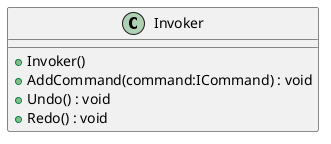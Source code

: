 @startuml
class Invoker {
    + Invoker()
    + AddCommand(command:ICommand) : void
    + Undo() : void
    + Redo() : void
}
@enduml
